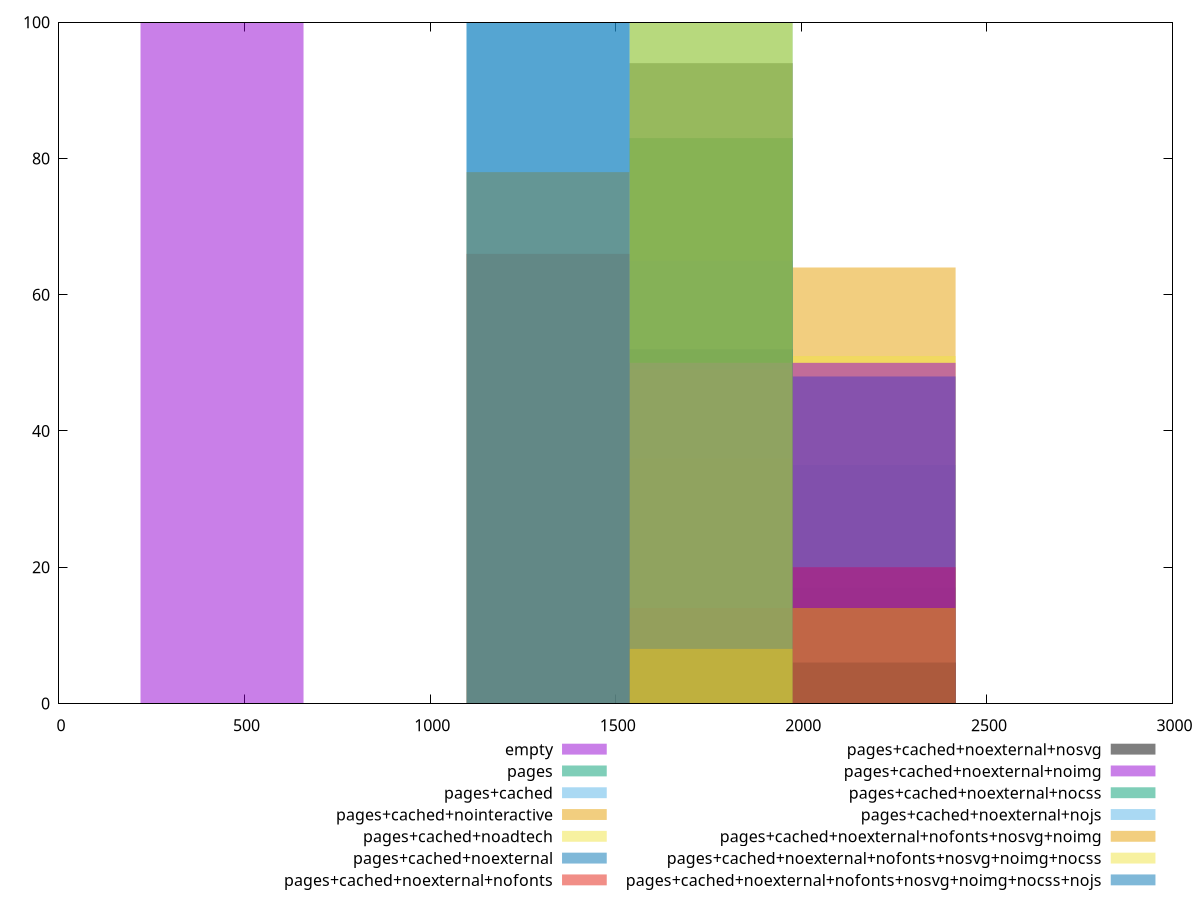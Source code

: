 reset
set terminal svg size 640, 620 enhanced background rgb 'white'
set output "report_00007_2020-12-11T15:55:29.892Z/first-contentful-paint/comparison/histogram/all_raw.svg"

$empty <<EOF
439.2059859188297 100
EOF

$pages <<EOF
2196.0299295941486 17
1756.8239436753188 83
EOF

$pagesCached <<EOF
1756.8239436753188 65
2196.0299295941486 35
EOF

$pagesCachedNointeractive <<EOF
1756.8239436753188 36
2196.0299295941486 64
EOF

$pagesCachedNoadtech <<EOF
2196.0299295941486 51
1756.8239436753188 49
EOF

$pagesCachedNoexternal <<EOF
1756.8239436753188 52
2196.0299295941486 48
EOF

$pagesCachedNoexternalNofonts <<EOF
1317.617957756489 66
1756.8239436753188 14
2196.0299295941486 20
EOF

$pagesCachedNoexternalNosvg <<EOF
1756.8239436753188 94
2196.0299295941486 6
EOF

$pagesCachedNoexternalNoimg <<EOF
1756.8239436753188 50
2196.0299295941486 50
EOF

$pagesCachedNoexternalNocss <<EOF
1756.8239436753188 100
EOF

$pagesCachedNoexternalNojs <<EOF
1317.617957756489 100
EOF

$pagesCachedNoexternalNofontsNosvgNoimg <<EOF
1317.617957756489 78
2196.0299295941486 14
1756.8239436753188 8
EOF

$pagesCachedNoexternalNofontsNosvgNoimgNocss <<EOF
1756.8239436753188 100
EOF

$pagesCachedNoexternalNofontsNosvgNoimgNocssNojs <<EOF
1317.617957756489 100
EOF

set key outside below
set boxwidth 439.2059859188297
set yrange [0:100]
set style fill transparent solid 0.5 noborder

plot \
  $empty title "empty" with boxes, \
  $pages title "pages" with boxes, \
  $pagesCached title "pages+cached" with boxes, \
  $pagesCachedNointeractive title "pages+cached+nointeractive" with boxes, \
  $pagesCachedNoadtech title "pages+cached+noadtech" with boxes, \
  $pagesCachedNoexternal title "pages+cached+noexternal" with boxes, \
  $pagesCachedNoexternalNofonts title "pages+cached+noexternal+nofonts" with boxes, \
  $pagesCachedNoexternalNosvg title "pages+cached+noexternal+nosvg" with boxes, \
  $pagesCachedNoexternalNoimg title "pages+cached+noexternal+noimg" with boxes, \
  $pagesCachedNoexternalNocss title "pages+cached+noexternal+nocss" with boxes, \
  $pagesCachedNoexternalNojs title "pages+cached+noexternal+nojs" with boxes, \
  $pagesCachedNoexternalNofontsNosvgNoimg title "pages+cached+noexternal+nofonts+nosvg+noimg" with boxes, \
  $pagesCachedNoexternalNofontsNosvgNoimgNocss title "pages+cached+noexternal+nofonts+nosvg+noimg+nocss" with boxes, \
  $pagesCachedNoexternalNofontsNosvgNoimgNocssNojs title "pages+cached+noexternal+nofonts+nosvg+noimg+nocss+nojs" with boxes, \


reset